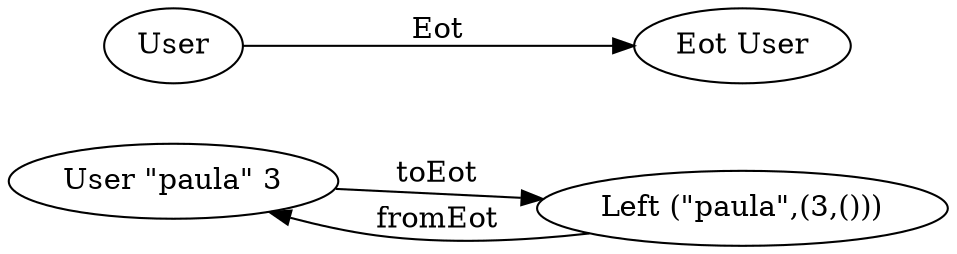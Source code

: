 digraph g {
  rankdir = LR;

  userValue -> eotValue [label = "toEot"];
  userValue [label = "User \"paula\" 3"];
  eotValue [label = "Left (\"paula\",(3,()))"];

  eotValue -> userValue [label = "fromEot"];

  User -> EotUser [label = "Eot"];
  EotUser [label = "Eot User"];
}
